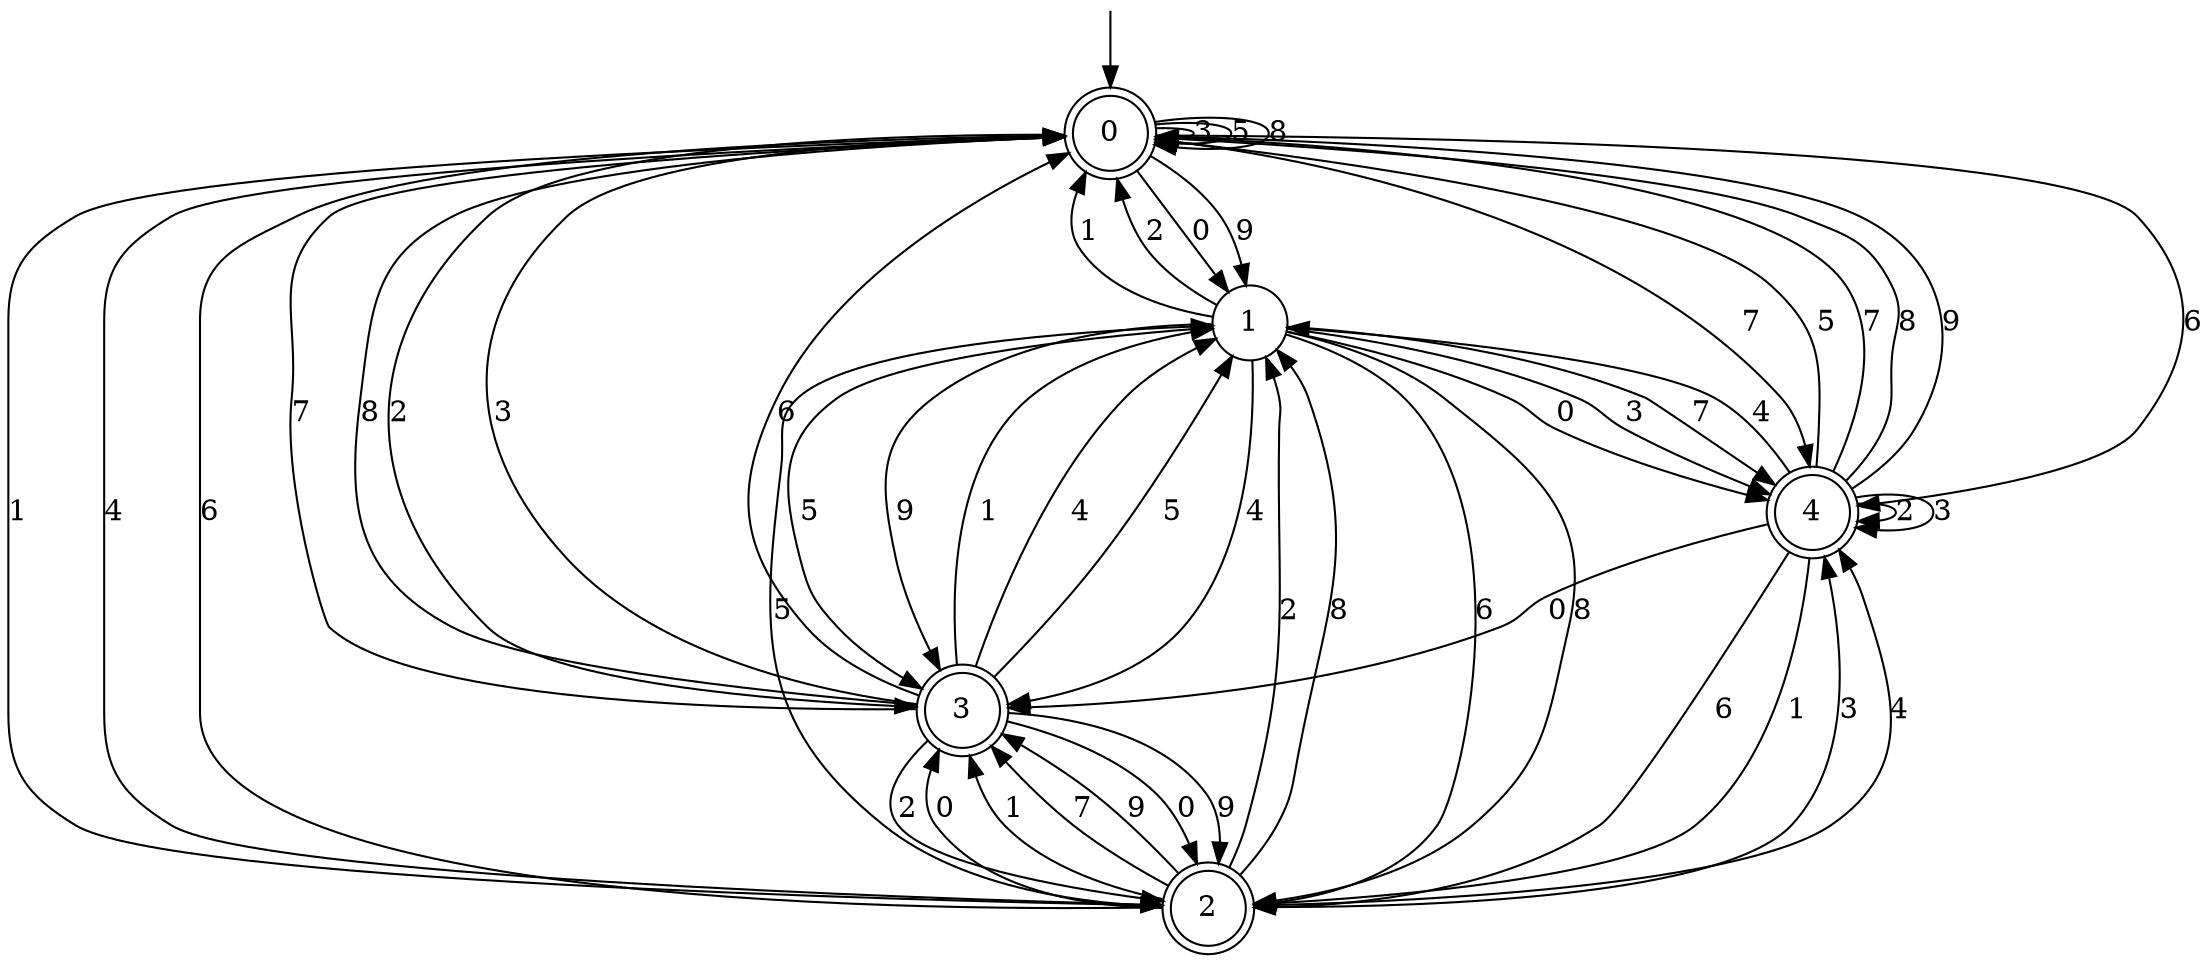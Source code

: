 digraph g {

	s0 [shape="doublecircle" label="0"];
	s1 [shape="circle" label="1"];
	s2 [shape="doublecircle" label="2"];
	s3 [shape="doublecircle" label="3"];
	s4 [shape="doublecircle" label="4"];
	s0 -> s1 [label="0"];
	s0 -> s2 [label="1"];
	s0 -> s3 [label="2"];
	s0 -> s0 [label="3"];
	s0 -> s2 [label="4"];
	s0 -> s0 [label="5"];
	s0 -> s4 [label="6"];
	s0 -> s4 [label="7"];
	s0 -> s0 [label="8"];
	s0 -> s1 [label="9"];
	s1 -> s4 [label="0"];
	s1 -> s0 [label="1"];
	s1 -> s0 [label="2"];
	s1 -> s4 [label="3"];
	s1 -> s3 [label="4"];
	s1 -> s3 [label="5"];
	s1 -> s2 [label="6"];
	s1 -> s4 [label="7"];
	s1 -> s2 [label="8"];
	s1 -> s3 [label="9"];
	s2 -> s3 [label="0"];
	s2 -> s3 [label="1"];
	s2 -> s1 [label="2"];
	s2 -> s4 [label="3"];
	s2 -> s4 [label="4"];
	s2 -> s1 [label="5"];
	s2 -> s0 [label="6"];
	s2 -> s3 [label="7"];
	s2 -> s1 [label="8"];
	s2 -> s3 [label="9"];
	s3 -> s2 [label="0"];
	s3 -> s1 [label="1"];
	s3 -> s2 [label="2"];
	s3 -> s0 [label="3"];
	s3 -> s1 [label="4"];
	s3 -> s1 [label="5"];
	s3 -> s0 [label="6"];
	s3 -> s0 [label="7"];
	s3 -> s0 [label="8"];
	s3 -> s2 [label="9"];
	s4 -> s3 [label="0"];
	s4 -> s2 [label="1"];
	s4 -> s4 [label="2"];
	s4 -> s4 [label="3"];
	s4 -> s1 [label="4"];
	s4 -> s0 [label="5"];
	s4 -> s2 [label="6"];
	s4 -> s0 [label="7"];
	s4 -> s0 [label="8"];
	s4 -> s0 [label="9"];

__start0 [label="" shape="none" width="0" height="0"];
__start0 -> s0;

}
